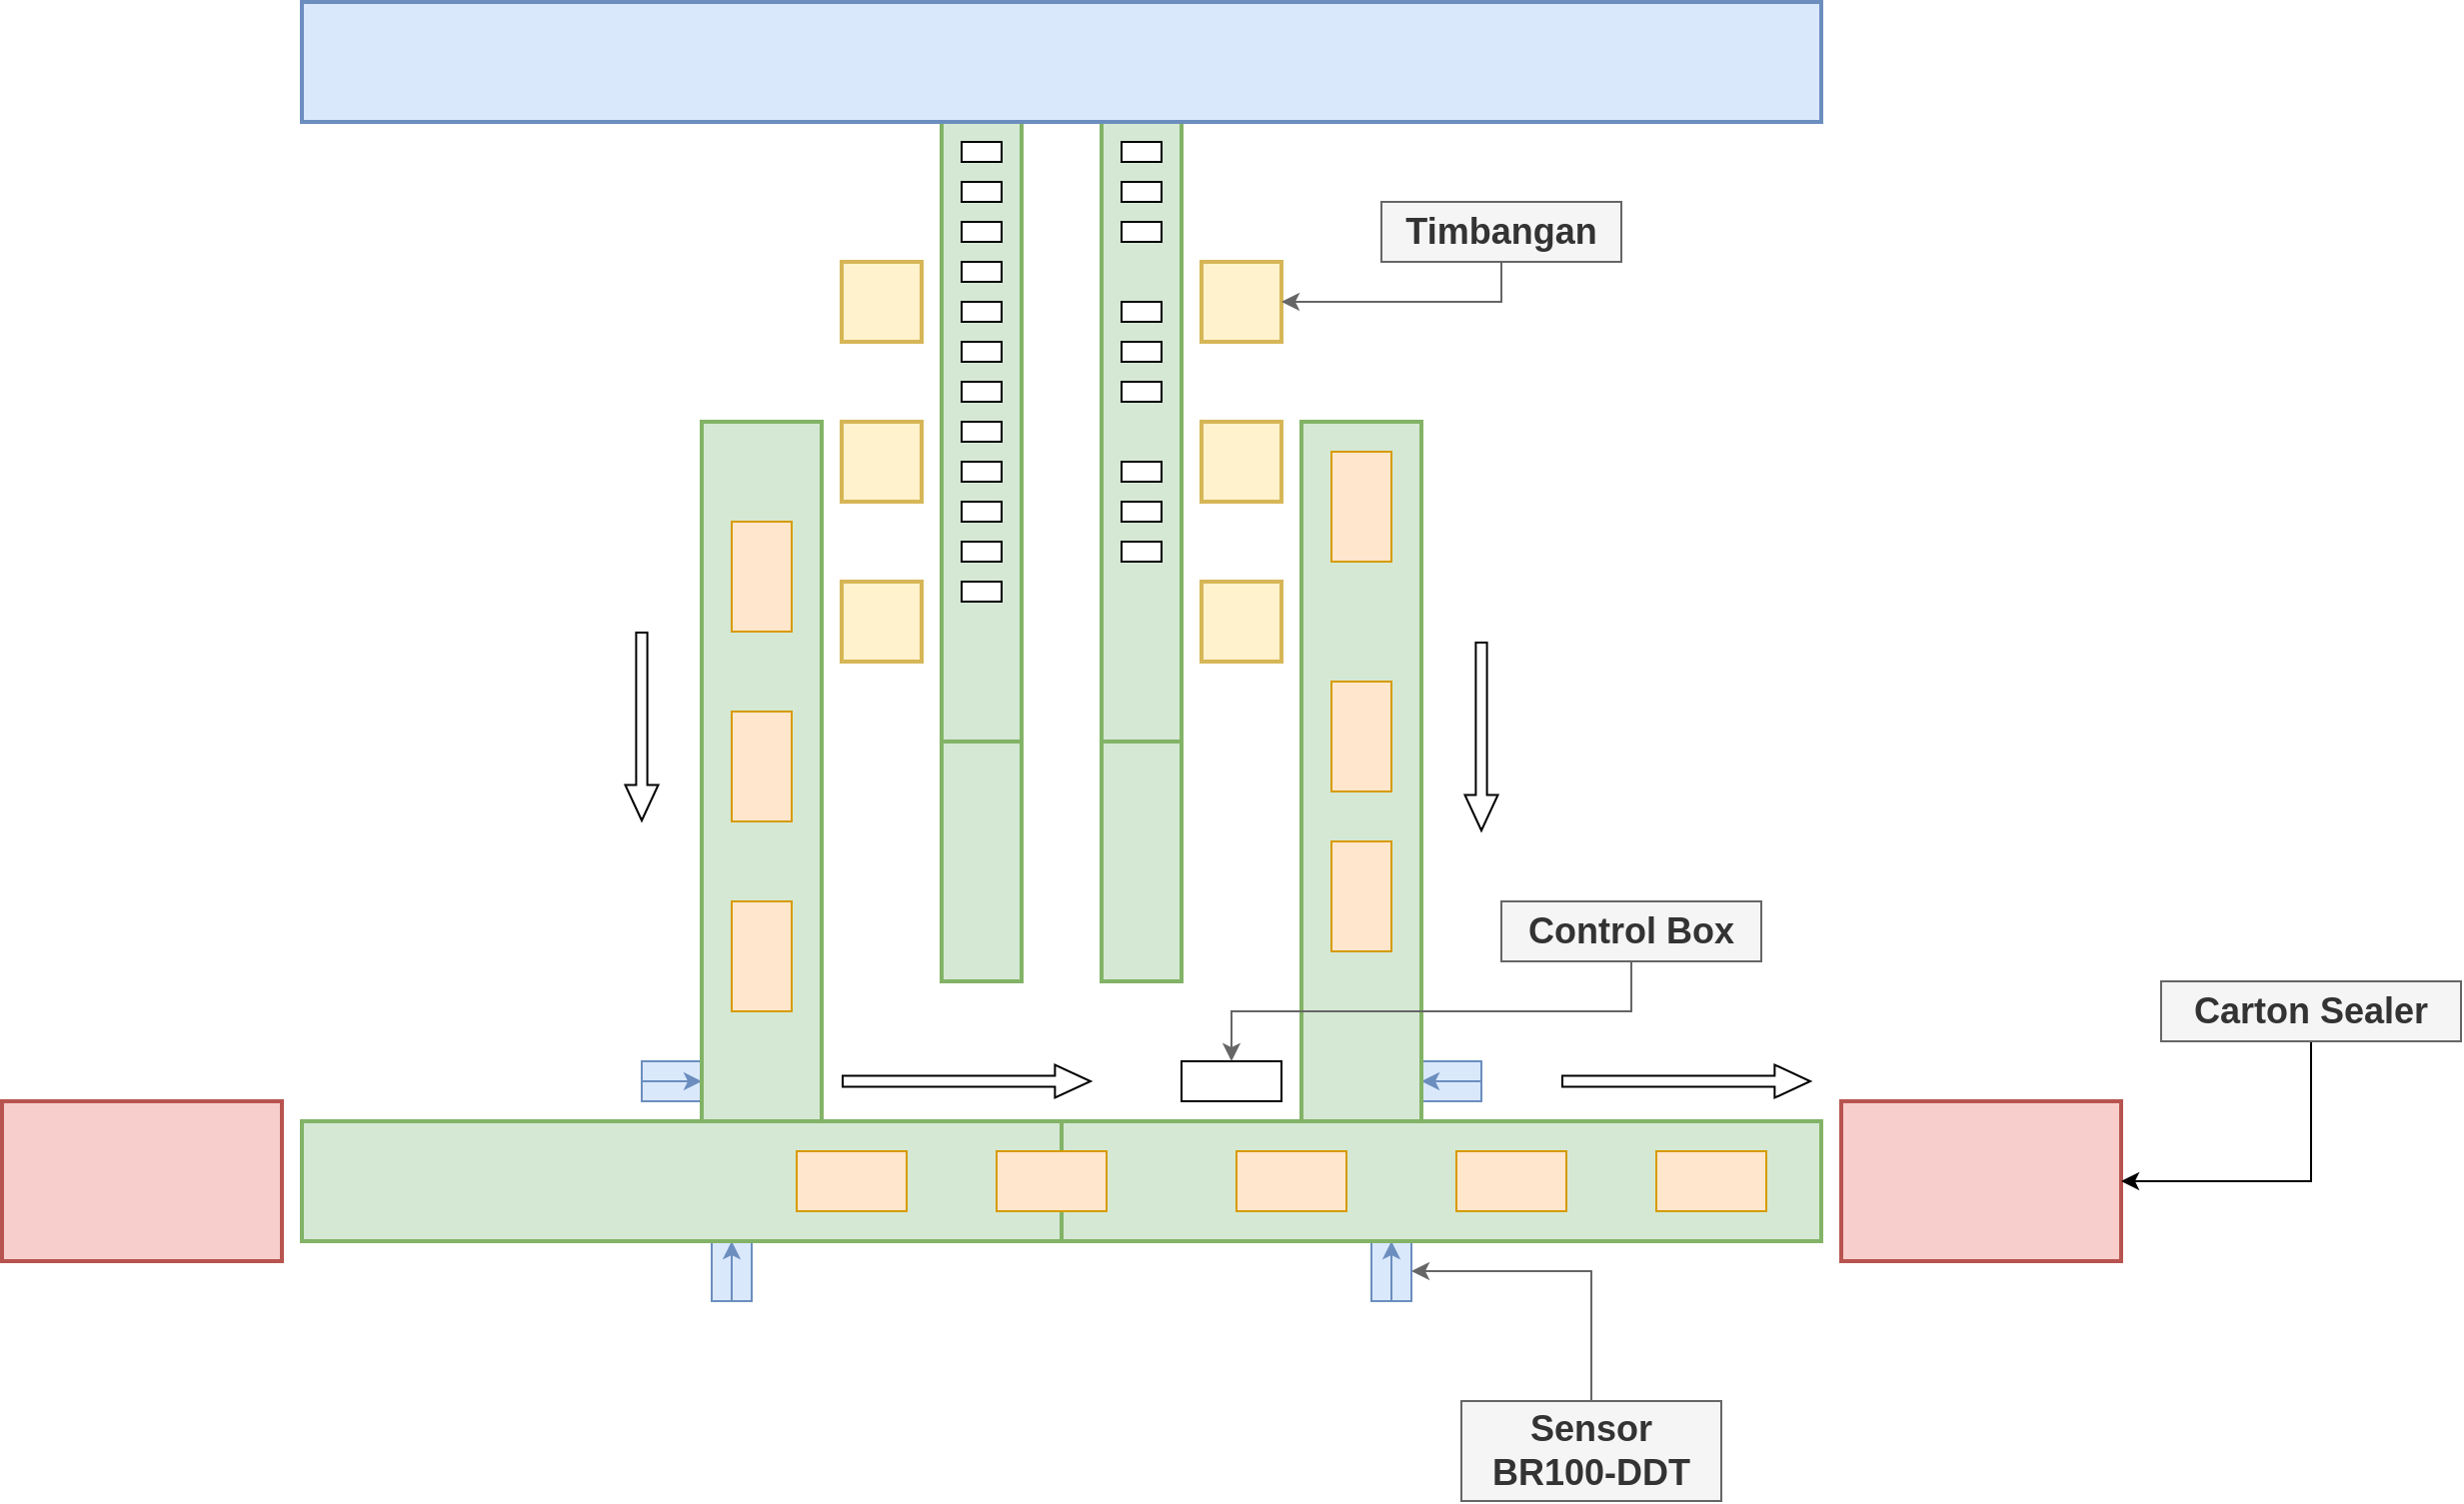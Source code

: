 <mxfile version="20.7.4" type="device" pages="3"><diagram id="ElkF2NTc4AfLz6o5JmgO" name="Schema"><mxGraphModel dx="1107" dy="776" grid="1" gridSize="10" guides="1" tooltips="1" connect="1" arrows="1" fold="1" page="1" pageScale="1" pageWidth="3300" pageHeight="4681" math="0" shadow="0"><root><mxCell id="0"/><mxCell id="1" parent="0"/><mxCell id="61OgecdsJxK8jL1qYdre-93" value="" style="rounded=0;whiteSpace=wrap;html=1;strokeWidth=1;fontFamily=Helvetica;fontSize=18;fillColor=#dae8fc;strokeColor=#6c8ebf;" vertex="1" parent="1"><mxGeometry x="550" y="750" width="30" height="20" as="geometry"/></mxCell><mxCell id="61OgecdsJxK8jL1qYdre-98" value="" style="endArrow=classic;html=1;rounded=0;fontFamily=Helvetica;fontSize=18;entryX=1;entryY=0.5;entryDx=0;entryDy=0;exitX=0;exitY=0.5;exitDx=0;exitDy=0;fillColor=#dae8fc;strokeColor=#6c8ebf;" edge="1" parent="1" source="61OgecdsJxK8jL1qYdre-93" target="61OgecdsJxK8jL1qYdre-93"><mxGeometry width="50" height="50" relative="1" as="geometry"><mxPoint x="550" y="800" as="sourcePoint"/><mxPoint x="600" y="750" as="targetPoint"/></mxGeometry></mxCell><mxCell id="61OgecdsJxK8jL1qYdre-99" value="" style="rounded=0;whiteSpace=wrap;html=1;strokeWidth=1;fontFamily=Helvetica;fontSize=18;movable=1;resizable=1;rotatable=1;deletable=1;editable=1;connectable=1;rotation=-90;container=0;fillColor=#dae8fc;strokeColor=#6c8ebf;" vertex="1" parent="1"><mxGeometry x="580" y="845" width="30" height="20" as="geometry"/></mxCell><mxCell id="61OgecdsJxK8jL1qYdre-100" value="" style="endArrow=classic;html=1;rounded=0;fontFamily=Helvetica;fontSize=18;entryX=1;entryY=0.5;entryDx=0;entryDy=0;exitX=0;exitY=0.5;exitDx=0;exitDy=0;movable=1;resizable=1;rotatable=1;deletable=1;editable=1;connectable=1;fillColor=#dae8fc;strokeColor=#6c8ebf;" edge="1" parent="1" source="61OgecdsJxK8jL1qYdre-99" target="61OgecdsJxK8jL1qYdre-99"><mxGeometry width="50" height="50" relative="1" as="geometry"><mxPoint x="580" y="895" as="sourcePoint"/><mxPoint x="630" y="845" as="targetPoint"/></mxGeometry></mxCell><mxCell id="61OgecdsJxK8jL1qYdre-109" value="" style="rounded=0;whiteSpace=wrap;html=1;strokeWidth=1;fontFamily=Helvetica;fontSize=18;movable=1;resizable=1;rotatable=1;deletable=1;editable=1;connectable=1;rotation=-90;container=0;fillColor=#dae8fc;strokeColor=#6c8ebf;" vertex="1" parent="1"><mxGeometry x="910" y="845" width="30" height="20" as="geometry"/></mxCell><mxCell id="61OgecdsJxK8jL1qYdre-110" value="" style="endArrow=classic;html=1;rounded=0;fontFamily=Helvetica;fontSize=18;entryX=1;entryY=0.5;entryDx=0;entryDy=0;exitX=0;exitY=0.5;exitDx=0;exitDy=0;movable=1;resizable=1;rotatable=1;deletable=1;editable=1;connectable=1;fillColor=#dae8fc;strokeColor=#6c8ebf;" edge="1" parent="1" source="61OgecdsJxK8jL1qYdre-109" target="61OgecdsJxK8jL1qYdre-109"><mxGeometry width="50" height="50" relative="1" as="geometry"><mxPoint x="910" y="895" as="sourcePoint"/><mxPoint x="960" y="845" as="targetPoint"/></mxGeometry></mxCell><mxCell id="61OgecdsJxK8jL1qYdre-112" value="" style="rounded=0;whiteSpace=wrap;html=1;strokeWidth=1;fontFamily=Helvetica;fontSize=18;movable=1;resizable=1;rotatable=1;deletable=1;editable=1;connectable=1;rotation=-180;container=0;fillColor=#dae8fc;strokeColor=#6c8ebf;" vertex="1" parent="1"><mxGeometry x="940" y="750" width="30" height="20" as="geometry"/></mxCell><mxCell id="61OgecdsJxK8jL1qYdre-113" value="" style="endArrow=classic;html=1;rounded=0;fontFamily=Helvetica;fontSize=18;entryX=1;entryY=0.5;entryDx=0;entryDy=0;exitX=0;exitY=0.5;exitDx=0;exitDy=0;movable=1;resizable=1;rotatable=1;deletable=1;editable=1;connectable=1;fillColor=#dae8fc;strokeColor=#6c8ebf;" edge="1" parent="1" source="61OgecdsJxK8jL1qYdre-112" target="61OgecdsJxK8jL1qYdre-112"><mxGeometry width="50" height="50" relative="1" as="geometry"><mxPoint x="995" y="775" as="sourcePoint"/><mxPoint x="945" y="725" as="targetPoint"/></mxGeometry></mxCell><mxCell id="61OgecdsJxK8jL1qYdre-116" value="" style="rounded=0;whiteSpace=wrap;html=1;strokeWidth=1;fontFamily=Helvetica;fontSize=18;" vertex="1" parent="1"><mxGeometry x="820" y="750" width="50" height="20" as="geometry"/></mxCell><mxCell id="61OgecdsJxK8jL1qYdre-2" value="" style="rounded=0;whiteSpace=wrap;html=1;fillColor=#d5e8d4;strokeColor=#82b366;strokeWidth=2;fontFamily=Helvetica;" vertex="1" parent="1"><mxGeometry x="780" y="280" width="40" height="350" as="geometry"/></mxCell><mxCell id="61OgecdsJxK8jL1qYdre-3" value="" style="rounded=0;whiteSpace=wrap;html=1;fillColor=#d5e8d4;strokeColor=#82b366;strokeWidth=2;fontFamily=Helvetica;" vertex="1" parent="1"><mxGeometry x="700" y="280" width="40" height="350" as="geometry"/></mxCell><mxCell id="61OgecdsJxK8jL1qYdre-6" value="" style="rounded=0;whiteSpace=wrap;html=1;fillColor=#d5e8d4;strokeColor=#82b366;strokeWidth=2;fontFamily=Helvetica;" vertex="1" parent="1"><mxGeometry x="780" y="590" width="40" height="120" as="geometry"/></mxCell><mxCell id="61OgecdsJxK8jL1qYdre-7" value="" style="rounded=0;whiteSpace=wrap;html=1;fillColor=#d5e8d4;strokeColor=#82b366;strokeWidth=2;fontFamily=Helvetica;" vertex="1" parent="1"><mxGeometry x="700" y="590" width="40" height="120" as="geometry"/></mxCell><mxCell id="61OgecdsJxK8jL1qYdre-8" value="" style="rounded=0;whiteSpace=wrap;html=1;fillColor=#fff2cc;strokeColor=#d6b656;strokeWidth=2;fontFamily=Helvetica;" vertex="1" parent="1"><mxGeometry x="830" y="350" width="40" height="40" as="geometry"/></mxCell><mxCell id="61OgecdsJxK8jL1qYdre-10" value="" style="rounded=0;whiteSpace=wrap;html=1;fillColor=#fff2cc;strokeColor=#d6b656;strokeWidth=2;fontFamily=Helvetica;" vertex="1" parent="1"><mxGeometry x="830" y="430" width="40" height="40" as="geometry"/></mxCell><mxCell id="61OgecdsJxK8jL1qYdre-12" value="" style="rounded=0;whiteSpace=wrap;html=1;fillColor=#fff2cc;strokeColor=#d6b656;strokeWidth=2;fontFamily=Helvetica;" vertex="1" parent="1"><mxGeometry x="830" y="510" width="40" height="40" as="geometry"/></mxCell><mxCell id="61OgecdsJxK8jL1qYdre-13" value="" style="rounded=0;whiteSpace=wrap;html=1;fillColor=#fff2cc;strokeColor=#d6b656;strokeWidth=2;fontFamily=Helvetica;" vertex="1" parent="1"><mxGeometry x="650" y="350" width="40" height="40" as="geometry"/></mxCell><mxCell id="61OgecdsJxK8jL1qYdre-15" value="" style="rounded=0;whiteSpace=wrap;html=1;fillColor=#fff2cc;strokeColor=#d6b656;strokeWidth=2;fontFamily=Helvetica;" vertex="1" parent="1"><mxGeometry x="650" y="430" width="40" height="40" as="geometry"/></mxCell><mxCell id="61OgecdsJxK8jL1qYdre-17" value="" style="rounded=0;whiteSpace=wrap;html=1;fillColor=#fff2cc;strokeColor=#d6b656;strokeWidth=2;fontFamily=Helvetica;" vertex="1" parent="1"><mxGeometry x="650" y="510" width="40" height="40" as="geometry"/></mxCell><mxCell id="61OgecdsJxK8jL1qYdre-18" value="" style="rounded=0;whiteSpace=wrap;html=1;fillColor=#d5e8d4;strokeColor=#82b366;strokeWidth=2;fontFamily=Helvetica;" vertex="1" parent="1"><mxGeometry x="580" y="430" width="60" height="350" as="geometry"/></mxCell><mxCell id="61OgecdsJxK8jL1qYdre-19" value="" style="rounded=0;whiteSpace=wrap;html=1;fillColor=#d5e8d4;strokeColor=#82b366;strokeWidth=2;fontFamily=Helvetica;" vertex="1" parent="1"><mxGeometry x="880" y="430" width="60" height="350" as="geometry"/></mxCell><mxCell id="61OgecdsJxK8jL1qYdre-22" value="" style="rounded=0;whiteSpace=wrap;html=1;fillColor=#d5e8d4;strokeColor=#82b366;strokeWidth=2;fontFamily=Helvetica;" vertex="1" parent="1"><mxGeometry x="380" y="780" width="380" height="60" as="geometry"/></mxCell><mxCell id="61OgecdsJxK8jL1qYdre-23" value="" style="rounded=0;whiteSpace=wrap;html=1;fillColor=#d5e8d4;strokeColor=#82b366;strokeWidth=2;fontFamily=Helvetica;" vertex="1" parent="1"><mxGeometry x="760" y="780" width="380" height="60" as="geometry"/></mxCell><mxCell id="61OgecdsJxK8jL1qYdre-29" value="" style="rounded=0;whiteSpace=wrap;html=1;fillColor=#f8cecc;strokeColor=#b85450;strokeWidth=2;fontFamily=Helvetica;" vertex="1" parent="1"><mxGeometry x="230" y="770" width="140" height="80" as="geometry"/></mxCell><mxCell id="61OgecdsJxK8jL1qYdre-30" value="" style="rounded=0;whiteSpace=wrap;html=1;fillColor=#f8cecc;strokeColor=#b85450;strokeWidth=2;fontFamily=Helvetica;" vertex="1" parent="1"><mxGeometry x="1150" y="770" width="140" height="80" as="geometry"/></mxCell><mxCell id="61OgecdsJxK8jL1qYdre-36" value="" style="rounded=0;whiteSpace=wrap;html=1;strokeWidth=1;fontFamily=Helvetica;" vertex="1" parent="1"><mxGeometry x="790" y="290" width="20" height="10" as="geometry"/></mxCell><mxCell id="61OgecdsJxK8jL1qYdre-37" value="" style="rounded=0;whiteSpace=wrap;html=1;strokeWidth=1;fontFamily=Helvetica;" vertex="1" parent="1"><mxGeometry x="790" y="310" width="20" height="10" as="geometry"/></mxCell><mxCell id="61OgecdsJxK8jL1qYdre-38" value="" style="rounded=0;whiteSpace=wrap;html=1;strokeWidth=1;fontFamily=Helvetica;" vertex="1" parent="1"><mxGeometry x="710" y="290" width="20" height="10" as="geometry"/></mxCell><mxCell id="61OgecdsJxK8jL1qYdre-39" value="" style="rounded=0;whiteSpace=wrap;html=1;strokeWidth=1;fontFamily=Helvetica;" vertex="1" parent="1"><mxGeometry x="710" y="310" width="20" height="10" as="geometry"/></mxCell><mxCell id="61OgecdsJxK8jL1qYdre-40" value="" style="rounded=0;whiteSpace=wrap;html=1;strokeWidth=1;fontFamily=Helvetica;" vertex="1" parent="1"><mxGeometry x="790" y="330" width="20" height="10" as="geometry"/></mxCell><mxCell id="61OgecdsJxK8jL1qYdre-42" value="" style="rounded=0;whiteSpace=wrap;html=1;strokeWidth=1;fontFamily=Helvetica;" vertex="1" parent="1"><mxGeometry x="710" y="330" width="20" height="10" as="geometry"/></mxCell><mxCell id="61OgecdsJxK8jL1qYdre-43" value="" style="rounded=0;whiteSpace=wrap;html=1;strokeWidth=1;fontFamily=Helvetica;" vertex="1" parent="1"><mxGeometry x="710" y="350" width="20" height="10" as="geometry"/></mxCell><mxCell id="61OgecdsJxK8jL1qYdre-45" value="" style="rounded=0;whiteSpace=wrap;html=1;strokeWidth=1;fontFamily=Helvetica;" vertex="1" parent="1"><mxGeometry x="790" y="370" width="20" height="10" as="geometry"/></mxCell><mxCell id="61OgecdsJxK8jL1qYdre-46" value="" style="rounded=0;whiteSpace=wrap;html=1;strokeWidth=1;fontFamily=Helvetica;" vertex="1" parent="1"><mxGeometry x="790" y="390" width="20" height="10" as="geometry"/></mxCell><mxCell id="61OgecdsJxK8jL1qYdre-47" value="" style="rounded=0;whiteSpace=wrap;html=1;strokeWidth=1;fontFamily=Helvetica;" vertex="1" parent="1"><mxGeometry x="790" y="410" width="20" height="10" as="geometry"/></mxCell><mxCell id="61OgecdsJxK8jL1qYdre-53" value="" style="rounded=0;whiteSpace=wrap;html=1;strokeWidth=1;fontFamily=Helvetica;" vertex="1" parent="1"><mxGeometry x="790" y="450" width="20" height="10" as="geometry"/></mxCell><mxCell id="61OgecdsJxK8jL1qYdre-54" value="" style="rounded=0;whiteSpace=wrap;html=1;strokeWidth=1;fontFamily=Helvetica;" vertex="1" parent="1"><mxGeometry x="790" y="470" width="20" height="10" as="geometry"/></mxCell><mxCell id="61OgecdsJxK8jL1qYdre-55" value="" style="rounded=0;whiteSpace=wrap;html=1;strokeWidth=1;fontFamily=Helvetica;" vertex="1" parent="1"><mxGeometry x="790" y="490" width="20" height="10" as="geometry"/></mxCell><mxCell id="61OgecdsJxK8jL1qYdre-57" value="" style="rounded=0;whiteSpace=wrap;html=1;strokeWidth=1;fillColor=#ffe6cc;strokeColor=#d79b00;fontFamily=Helvetica;" vertex="1" parent="1"><mxGeometry x="895" y="445" width="30" height="55" as="geometry"/></mxCell><mxCell id="61OgecdsJxK8jL1qYdre-58" value="" style="rounded=0;whiteSpace=wrap;html=1;strokeWidth=1;fillColor=#ffe6cc;strokeColor=#d79b00;fontFamily=Helvetica;" vertex="1" parent="1"><mxGeometry x="895" y="560" width="30" height="55" as="geometry"/></mxCell><mxCell id="61OgecdsJxK8jL1qYdre-59" value="" style="rounded=0;whiteSpace=wrap;html=1;strokeWidth=1;fillColor=#ffe6cc;strokeColor=#d79b00;fontFamily=Helvetica;" vertex="1" parent="1"><mxGeometry x="895" y="640" width="30" height="55" as="geometry"/></mxCell><mxCell id="61OgecdsJxK8jL1qYdre-60" value="" style="rounded=0;whiteSpace=wrap;html=1;strokeWidth=1;fillColor=#ffe6cc;strokeColor=#d79b00;fontFamily=Helvetica;" vertex="1" parent="1"><mxGeometry x="595" y="480" width="30" height="55" as="geometry"/></mxCell><mxCell id="61OgecdsJxK8jL1qYdre-61" value="" style="rounded=0;whiteSpace=wrap;html=1;strokeWidth=1;fillColor=#ffe6cc;strokeColor=#d79b00;fontFamily=Helvetica;" vertex="1" parent="1"><mxGeometry x="595" y="575" width="30" height="55" as="geometry"/></mxCell><mxCell id="61OgecdsJxK8jL1qYdre-62" value="" style="rounded=0;whiteSpace=wrap;html=1;strokeWidth=1;fillColor=#ffe6cc;strokeColor=#d79b00;fontFamily=Helvetica;" vertex="1" parent="1"><mxGeometry x="595" y="670" width="30" height="55" as="geometry"/></mxCell><mxCell id="61OgecdsJxK8jL1qYdre-63" value="" style="rounded=0;whiteSpace=wrap;html=1;strokeWidth=1;rotation=90;fillColor=#ffe6cc;strokeColor=#d79b00;fontFamily=Helvetica;" vertex="1" parent="1"><mxGeometry x="640" y="782.5" width="30" height="55" as="geometry"/></mxCell><mxCell id="61OgecdsJxK8jL1qYdre-65" value="" style="rounded=0;whiteSpace=wrap;html=1;strokeWidth=1;rotation=90;fillColor=#ffe6cc;strokeColor=#d79b00;fontFamily=Helvetica;" vertex="1" parent="1"><mxGeometry x="740" y="782.5" width="30" height="55" as="geometry"/></mxCell><mxCell id="61OgecdsJxK8jL1qYdre-67" value="" style="rounded=0;whiteSpace=wrap;html=1;strokeWidth=1;rotation=90;fillColor=#ffe6cc;strokeColor=#d79b00;fontFamily=Helvetica;" vertex="1" parent="1"><mxGeometry x="860" y="782.5" width="30" height="55" as="geometry"/></mxCell><mxCell id="61OgecdsJxK8jL1qYdre-68" value="" style="rounded=0;whiteSpace=wrap;html=1;strokeWidth=1;rotation=90;fillColor=#ffe6cc;strokeColor=#d79b00;fontFamily=Helvetica;" vertex="1" parent="1"><mxGeometry x="970" y="782.5" width="30" height="55" as="geometry"/></mxCell><mxCell id="61OgecdsJxK8jL1qYdre-69" value="" style="rounded=0;whiteSpace=wrap;html=1;strokeWidth=1;rotation=90;fillColor=#ffe6cc;strokeColor=#d79b00;fontFamily=Helvetica;" vertex="1" parent="1"><mxGeometry x="1070" y="782.5" width="30" height="55" as="geometry"/></mxCell><mxCell id="61OgecdsJxK8jL1qYdre-70" value="" style="shape=flexArrow;endArrow=classic;html=1;rounded=0;width=5.586;endSize=5.604;endWidth=9.941;fontFamily=Helvetica;" edge="1" parent="1"><mxGeometry width="50" height="50" relative="1" as="geometry"><mxPoint x="1010" y="760" as="sourcePoint"/><mxPoint x="1135" y="760" as="targetPoint"/></mxGeometry></mxCell><mxCell id="61OgecdsJxK8jL1qYdre-71" value="" style="shape=flexArrow;endArrow=classic;html=1;rounded=0;width=5.586;endSize=5.604;endWidth=9.941;fontFamily=Helvetica;" edge="1" parent="1"><mxGeometry width="50" height="50" relative="1" as="geometry"><mxPoint x="650" y="760" as="sourcePoint"/><mxPoint x="775" y="760" as="targetPoint"/></mxGeometry></mxCell><mxCell id="61OgecdsJxK8jL1qYdre-72" value="" style="shape=flexArrow;endArrow=classic;html=1;rounded=0;width=5.586;endSize=5.604;endWidth=9.941;fontFamily=Helvetica;" edge="1" parent="1"><mxGeometry x="-0.053" y="-30" width="50" height="50" relative="1" as="geometry"><mxPoint x="970" y="540" as="sourcePoint"/><mxPoint x="970" y="635" as="targetPoint"/><mxPoint as="offset"/></mxGeometry></mxCell><mxCell id="61OgecdsJxK8jL1qYdre-77" value="" style="shape=flexArrow;endArrow=classic;html=1;rounded=0;width=5.586;endSize=5.604;endWidth=9.941;fontFamily=Helvetica;" edge="1" parent="1"><mxGeometry x="-0.053" y="-30" width="50" height="50" relative="1" as="geometry"><mxPoint x="550" y="535" as="sourcePoint"/><mxPoint x="550" y="630" as="targetPoint"/><mxPoint as="offset"/></mxGeometry></mxCell><mxCell id="61OgecdsJxK8jL1qYdre-84" style="edgeStyle=orthogonalEdgeStyle;rounded=0;orthogonalLoop=1;jettySize=auto;html=1;exitX=0.5;exitY=1;exitDx=0;exitDy=0;entryX=1;entryY=0.5;entryDx=0;entryDy=0;fillColor=#f5f5f5;strokeColor=#666666;fontFamily=Helvetica;" edge="1" parent="1" source="61OgecdsJxK8jL1qYdre-80" target="61OgecdsJxK8jL1qYdre-8"><mxGeometry relative="1" as="geometry"/></mxCell><mxCell id="61OgecdsJxK8jL1qYdre-80" value="&lt;font style=&quot;font-size: 18px;&quot;&gt;Timbangan&lt;/font&gt;" style="text;html=1;align=center;verticalAlign=middle;whiteSpace=wrap;rounded=0;strokeWidth=1;fontStyle=1;fontFamily=Helvetica;fillColor=#f5f5f5;strokeColor=#666666;fontColor=#333333;" vertex="1" parent="1"><mxGeometry x="920" y="320" width="120" height="30" as="geometry"/></mxCell><mxCell id="61OgecdsJxK8jL1qYdre-92" style="edgeStyle=orthogonalEdgeStyle;rounded=0;orthogonalLoop=1;jettySize=auto;html=1;exitX=0.5;exitY=1;exitDx=0;exitDy=0;entryX=1;entryY=0.5;entryDx=0;entryDy=0;fontFamily=Helvetica;fontSize=18;" edge="1" parent="1" source="61OgecdsJxK8jL1qYdre-89" target="61OgecdsJxK8jL1qYdre-30"><mxGeometry relative="1" as="geometry"/></mxCell><mxCell id="61OgecdsJxK8jL1qYdre-89" value="&lt;font style=&quot;font-size: 18px;&quot;&gt;Carton Sealer&lt;/font&gt;" style="text;html=1;align=center;verticalAlign=middle;whiteSpace=wrap;rounded=0;strokeWidth=1;fontStyle=1;fontFamily=Helvetica;strokeColor=#666666;fillColor=#f5f5f5;fontColor=#333333;" vertex="1" parent="1"><mxGeometry x="1310" y="710" width="150" height="30" as="geometry"/></mxCell><mxCell id="61OgecdsJxK8jL1qYdre-115" style="edgeStyle=orthogonalEdgeStyle;rounded=0;orthogonalLoop=1;jettySize=auto;html=1;exitX=0.5;exitY=0;exitDx=0;exitDy=0;entryX=0.5;entryY=1;entryDx=0;entryDy=0;fontFamily=Helvetica;fontSize=18;fillColor=#f5f5f5;strokeColor=#666666;" edge="1" parent="1" source="61OgecdsJxK8jL1qYdre-114" target="61OgecdsJxK8jL1qYdre-109"><mxGeometry relative="1" as="geometry"/></mxCell><mxCell id="61OgecdsJxK8jL1qYdre-114" value="&lt;span style=&quot;font-size: 18px;&quot;&gt;Sensor &lt;br&gt;BR100-DDT&lt;/span&gt;" style="text;html=1;align=center;verticalAlign=middle;whiteSpace=wrap;rounded=0;strokeWidth=1;fontStyle=1;fontFamily=Helvetica;strokeColor=#666666;fillColor=#f5f5f5;fontColor=#333333;" vertex="1" parent="1"><mxGeometry x="960" y="920" width="130" height="50" as="geometry"/></mxCell><mxCell id="61OgecdsJxK8jL1qYdre-1" value="" style="rounded=0;whiteSpace=wrap;html=1;strokeWidth=2;fillColor=#dae8fc;strokeColor=#6c8ebf;fontFamily=Helvetica;" vertex="1" parent="1"><mxGeometry x="380" y="220" width="760" height="60" as="geometry"/></mxCell><mxCell id="61OgecdsJxK8jL1qYdre-130" style="edgeStyle=orthogonalEdgeStyle;rounded=0;orthogonalLoop=1;jettySize=auto;html=1;exitX=0.5;exitY=1;exitDx=0;exitDy=0;fontFamily=Helvetica;fontSize=18;fillColor=#f5f5f5;strokeColor=#666666;" edge="1" parent="1" source="61OgecdsJxK8jL1qYdre-128" target="61OgecdsJxK8jL1qYdre-116"><mxGeometry relative="1" as="geometry"/></mxCell><mxCell id="61OgecdsJxK8jL1qYdre-128" value="&lt;span style=&quot;font-size: 18px;&quot;&gt;Control Box&lt;/span&gt;" style="text;html=1;align=center;verticalAlign=middle;whiteSpace=wrap;rounded=0;strokeWidth=1;fontStyle=1;fontFamily=Helvetica;strokeColor=#666666;fillColor=#f5f5f5;fontColor=#333333;" vertex="1" parent="1"><mxGeometry x="980" y="670" width="130" height="30" as="geometry"/></mxCell><mxCell id="61OgecdsJxK8jL1qYdre-131" value="" style="rounded=0;whiteSpace=wrap;html=1;strokeWidth=1;fontFamily=Helvetica;" vertex="1" parent="1"><mxGeometry x="710" y="370" width="20" height="10" as="geometry"/></mxCell><mxCell id="61OgecdsJxK8jL1qYdre-132" value="" style="rounded=0;whiteSpace=wrap;html=1;strokeWidth=1;fontFamily=Helvetica;" vertex="1" parent="1"><mxGeometry x="710" y="390" width="20" height="10" as="geometry"/></mxCell><mxCell id="61OgecdsJxK8jL1qYdre-133" value="" style="rounded=0;whiteSpace=wrap;html=1;strokeWidth=1;fontFamily=Helvetica;" vertex="1" parent="1"><mxGeometry x="710" y="410" width="20" height="10" as="geometry"/></mxCell><mxCell id="61OgecdsJxK8jL1qYdre-134" value="" style="rounded=0;whiteSpace=wrap;html=1;strokeWidth=1;fontFamily=Helvetica;" vertex="1" parent="1"><mxGeometry x="710" y="430" width="20" height="10" as="geometry"/></mxCell><mxCell id="61OgecdsJxK8jL1qYdre-139" value="" style="rounded=0;whiteSpace=wrap;html=1;strokeWidth=1;fontFamily=Helvetica;" vertex="1" parent="1"><mxGeometry x="710" y="450" width="20" height="10" as="geometry"/></mxCell><mxCell id="61OgecdsJxK8jL1qYdre-140" value="" style="rounded=0;whiteSpace=wrap;html=1;strokeWidth=1;fontFamily=Helvetica;" vertex="1" parent="1"><mxGeometry x="710" y="470" width="20" height="10" as="geometry"/></mxCell><mxCell id="61OgecdsJxK8jL1qYdre-141" value="" style="rounded=0;whiteSpace=wrap;html=1;strokeWidth=1;fontFamily=Helvetica;" vertex="1" parent="1"><mxGeometry x="710" y="490" width="20" height="10" as="geometry"/></mxCell><mxCell id="61OgecdsJxK8jL1qYdre-142" value="" style="rounded=0;whiteSpace=wrap;html=1;strokeWidth=1;fontFamily=Helvetica;" vertex="1" parent="1"><mxGeometry x="710" y="510" width="20" height="10" as="geometry"/></mxCell></root></mxGraphModel></diagram><diagram id="HFX3kRlXEP3d9I85afc7" name="Block Diagram"><mxGraphModel dx="646" dy="453" grid="1" gridSize="10" guides="1" tooltips="1" connect="1" arrows="1" fold="1" page="1" pageScale="1" pageWidth="3300" pageHeight="4681" math="0" shadow="0"><root><mxCell id="0"/><mxCell id="1" parent="0"/><mxCell id="c1hN4LqskEHFJh3WZhcg-2" value="" style="rounded=1;whiteSpace=wrap;html=1;fontSize=14;strokeColor=default;fillColor=none;dashed=1;opacity=60;fontFamily=Helvetica;" vertex="1" parent="1"><mxGeometry x="217.5" y="90" width="450" height="100" as="geometry"/></mxCell><mxCell id="c1hN4LqskEHFJh3WZhcg-3" value="" style="rounded=1;whiteSpace=wrap;html=1;fontSize=14;strokeColor=default;fillColor=none;dashed=1;opacity=60;fontFamily=Helvetica;" vertex="1" parent="1"><mxGeometry x="610" y="210" width="150" height="190" as="geometry"/></mxCell><mxCell id="c1hN4LqskEHFJh3WZhcg-5" value="" style="rounded=1;whiteSpace=wrap;html=1;fontSize=14;strokeColor=default;fillColor=none;dashed=1;opacity=60;fontFamily=Helvetica;" vertex="1" parent="1"><mxGeometry x="400" y="210" width="160" height="190" as="geometry"/></mxCell><mxCell id="c1hN4LqskEHFJh3WZhcg-6" value="" style="rounded=1;whiteSpace=wrap;html=1;fontSize=14;strokeColor=default;fillColor=none;dashed=1;opacity=60;fontFamily=Helvetica;" vertex="1" parent="1"><mxGeometry x="200" y="210" width="150" height="190" as="geometry"/></mxCell><mxCell id="c1hN4LqskEHFJh3WZhcg-45" style="edgeStyle=orthogonalEdgeStyle;rounded=0;orthogonalLoop=1;jettySize=auto;html=1;exitX=1;exitY=0.5;exitDx=0;exitDy=0;fontFamily=Helvetica;fontSize=18;" edge="1" parent="1" source="c1hN4LqskEHFJh3WZhcg-11" target="c1hN4LqskEHFJh3WZhcg-44"><mxGeometry relative="1" as="geometry"/></mxCell><mxCell id="c1hN4LqskEHFJh3WZhcg-11" value="Arduino Uno" style="rounded=0;whiteSpace=wrap;html=1;fontSize=14;fontFamily=Helvetica;" vertex="1" parent="1"><mxGeometry x="420" y="260" width="120" height="120" as="geometry"/></mxCell><mxCell id="c1hN4LqskEHFJh3WZhcg-12" style="edgeStyle=orthogonalEdgeStyle;rounded=0;orthogonalLoop=1;jettySize=auto;html=1;exitX=1;exitY=0.5;exitDx=0;exitDy=0;entryX=0;entryY=0.5;entryDx=0;entryDy=0;fontSize=14;fontFamily=Helvetica;" edge="1" parent="1" source="c1hN4LqskEHFJh3WZhcg-13" target="c1hN4LqskEHFJh3WZhcg-14"><mxGeometry relative="1" as="geometry"/></mxCell><mxCell id="c1hN4LqskEHFJh3WZhcg-13" value="Listrik PLN&lt;br&gt;220V" style="rounded=0;whiteSpace=wrap;html=1;fontSize=14;fontFamily=Helvetica;" vertex="1" parent="1"><mxGeometry x="227.5" y="120" width="110" height="50" as="geometry"/></mxCell><mxCell id="c1hN4LqskEHFJh3WZhcg-14" value="Adaptor &lt;br&gt;12V 3A" style="rounded=0;whiteSpace=wrap;html=1;fontSize=14;fontFamily=Helvetica;" vertex="1" parent="1"><mxGeometry x="387.5" y="120" width="110" height="50" as="geometry"/></mxCell><mxCell id="c1hN4LqskEHFJh3WZhcg-20" value="&lt;b&gt;POWER SYSTEMS&lt;/b&gt;" style="text;html=1;strokeColor=none;fillColor=none;align=center;verticalAlign=middle;whiteSpace=wrap;rounded=0;fontSize=14;opacity=50;fontFamily=Helvetica;" vertex="1" parent="1"><mxGeometry x="387.5" y="90" width="180" height="30" as="geometry"/></mxCell><mxCell id="c1hN4LqskEHFJh3WZhcg-22" value="&lt;b&gt;INPUT&lt;/b&gt;" style="text;html=1;strokeColor=none;fillColor=none;align=center;verticalAlign=middle;whiteSpace=wrap;rounded=0;fontSize=14;opacity=50;fontFamily=Helvetica;" vertex="1" parent="1"><mxGeometry x="232.5" y="220" width="85" height="30" as="geometry"/></mxCell><mxCell id="c1hN4LqskEHFJh3WZhcg-23" value="&lt;b&gt;PROSES&lt;/b&gt;" style="text;html=1;strokeColor=none;fillColor=none;align=center;verticalAlign=middle;whiteSpace=wrap;rounded=0;fontSize=14;opacity=50;fontFamily=Helvetica;" vertex="1" parent="1"><mxGeometry x="400" y="220" width="85" height="30" as="geometry"/></mxCell><mxCell id="c1hN4LqskEHFJh3WZhcg-24" value="&lt;b&gt;OUTPUT&lt;/b&gt;" style="text;html=1;strokeColor=none;fillColor=none;align=center;verticalAlign=middle;whiteSpace=wrap;rounded=0;fontSize=14;opacity=50;fontFamily=Helvetica;" vertex="1" parent="1"><mxGeometry x="642.5" y="220" width="85" height="30" as="geometry"/></mxCell><mxCell id="KWq5bZhn13-0EczPfdxC-8" style="edgeStyle=orthogonalEdgeStyle;rounded=0;orthogonalLoop=1;jettySize=auto;html=1;exitX=1;exitY=0.5;exitDx=0;exitDy=0;fontFamily=Helvetica;fontSize=18;" edge="1" parent="1" source="c1hN4LqskEHFJh3WZhcg-28" target="c1hN4LqskEHFJh3WZhcg-11"><mxGeometry relative="1" as="geometry"/></mxCell><mxCell id="c1hN4LqskEHFJh3WZhcg-28" value="Sensor &lt;span&gt;BR100-DDT&lt;/span&gt;" style="rounded=0;whiteSpace=wrap;html=1;fontSize=12;fontFamily=Helvetica;fontStyle=0" vertex="1" parent="1"><mxGeometry x="215" y="262.5" width="120" height="25" as="geometry"/></mxCell><mxCell id="c1hN4LqskEHFJh3WZhcg-41" style="edgeStyle=orthogonalEdgeStyle;rounded=0;orthogonalLoop=1;jettySize=auto;html=1;exitX=1;exitY=0.5;exitDx=0;exitDy=0;entryX=0;entryY=0.5;entryDx=0;entryDy=0;fontSize=14;fontFamily=Helvetica;" edge="1" parent="1"><mxGeometry relative="1" as="geometry"><mxPoint x="497.5" y="144.63" as="sourcePoint"/><mxPoint x="547.5" y="144.63" as="targetPoint"/></mxGeometry></mxCell><mxCell id="c1hN4LqskEHFJh3WZhcg-42" style="edgeStyle=orthogonalEdgeStyle;rounded=0;orthogonalLoop=1;jettySize=auto;html=1;exitX=0.5;exitY=1;exitDx=0;exitDy=0;fontSize=11;fontFamily=Helvetica;" edge="1" parent="1" source="c1hN4LqskEHFJh3WZhcg-43" target="c1hN4LqskEHFJh3WZhcg-11"><mxGeometry relative="1" as="geometry"><Array as="points"><mxPoint x="605" y="170"/><mxPoint x="605" y="200"/><mxPoint x="480" y="200"/></Array></mxGeometry></mxCell><mxCell id="c1hN4LqskEHFJh3WZhcg-43" value="LM2596&lt;br&gt;Stepdown" style="rounded=0;whiteSpace=wrap;html=1;fontSize=14;fontFamily=Helvetica;" vertex="1" parent="1"><mxGeometry x="547.5" y="120" width="110" height="50" as="geometry"/></mxCell><mxCell id="c1hN4LqskEHFJh3WZhcg-44" value="Relay 4 Channel" style="rounded=0;whiteSpace=wrap;html=1;fontSize=12;fontFamily=Helvetica;" vertex="1" parent="1"><mxGeometry x="625" y="295" width="120" height="50" as="geometry"/></mxCell><mxCell id="KWq5bZhn13-0EczPfdxC-7" style="edgeStyle=orthogonalEdgeStyle;rounded=0;orthogonalLoop=1;jettySize=auto;html=1;exitX=1;exitY=0.5;exitDx=0;exitDy=0;fontFamily=Helvetica;fontSize=18;" edge="1" parent="1" source="KWq5bZhn13-0EczPfdxC-1" target="c1hN4LqskEHFJh3WZhcg-11"><mxGeometry relative="1" as="geometry"/></mxCell><mxCell id="KWq5bZhn13-0EczPfdxC-1" value="Sensor &lt;span&gt;BR100-DDT&lt;/span&gt;" style="rounded=0;whiteSpace=wrap;html=1;fontSize=12;fontFamily=Helvetica;fontStyle=0" vertex="1" parent="1"><mxGeometry x="215" y="292.5" width="120" height="25" as="geometry"/></mxCell><mxCell id="KWq5bZhn13-0EczPfdxC-6" style="edgeStyle=orthogonalEdgeStyle;rounded=0;orthogonalLoop=1;jettySize=auto;html=1;exitX=1;exitY=0.5;exitDx=0;exitDy=0;fontFamily=Helvetica;fontSize=18;" edge="1" parent="1" source="KWq5bZhn13-0EczPfdxC-2" target="c1hN4LqskEHFJh3WZhcg-11"><mxGeometry relative="1" as="geometry"/></mxCell><mxCell id="KWq5bZhn13-0EczPfdxC-2" value="Sensor &lt;span&gt;BR100-DDT&lt;/span&gt;" style="rounded=0;whiteSpace=wrap;html=1;fontSize=12;fontFamily=Helvetica;fontStyle=0" vertex="1" parent="1"><mxGeometry x="215" y="322.5" width="120" height="25" as="geometry"/></mxCell><mxCell id="KWq5bZhn13-0EczPfdxC-9" style="edgeStyle=orthogonalEdgeStyle;rounded=0;orthogonalLoop=1;jettySize=auto;html=1;exitX=1;exitY=0.5;exitDx=0;exitDy=0;fontFamily=Helvetica;fontSize=18;" edge="1" parent="1" source="KWq5bZhn13-0EczPfdxC-3" target="c1hN4LqskEHFJh3WZhcg-11"><mxGeometry relative="1" as="geometry"/></mxCell><mxCell id="KWq5bZhn13-0EczPfdxC-3" value="Sensor BR100-DDT" style="rounded=0;whiteSpace=wrap;html=1;fontSize=12;fontFamily=Helvetica;" vertex="1" parent="1"><mxGeometry x="215" y="352.5" width="120" height="25" as="geometry"/></mxCell></root></mxGraphModel></diagram><diagram id="imXH_It8ngq3K577waAa" name="Schematics"><mxGraphModel dx="1192" dy="835" grid="1" gridSize="10" guides="1" tooltips="1" connect="1" arrows="1" fold="1" page="1" pageScale="1" pageWidth="3300" pageHeight="4681" math="0" shadow="0"><root><mxCell id="0"/><mxCell id="1" parent="0"/><mxCell id="PuHMj3QUENlSAuM2AhLd-1" value="" style="rounded=0;whiteSpace=wrap;html=1;fontSize=13;fillColor=#d5e8d4;strokeColor=#82b366;fontFamily=Helvetica;" vertex="1" parent="1"><mxGeometry x="1770" y="990" width="300" height="570" as="geometry"/></mxCell><mxCell id="PuHMj3QUENlSAuM2AhLd-2" value="D12" style="rounded=0;whiteSpace=wrap;html=1;fontSize=13;fontFamily=Helvetica;" vertex="1" parent="1"><mxGeometry x="2070" y="1140" width="45" height="30" as="geometry"/></mxCell><mxCell id="PuHMj3QUENlSAuM2AhLd-3" value="~ D11" style="rounded=0;whiteSpace=wrap;html=1;fontSize=13;fontFamily=Helvetica;" vertex="1" parent="1"><mxGeometry x="2070" y="1170" width="45" height="30" as="geometry"/></mxCell><mxCell id="PuHMj3QUENlSAuM2AhLd-4" value="~ D10" style="rounded=0;whiteSpace=wrap;html=1;fontSize=13;fontFamily=Helvetica;" vertex="1" parent="1"><mxGeometry x="2070" y="1200" width="45" height="30" as="geometry"/></mxCell><mxCell id="PuHMj3QUENlSAuM2AhLd-5" value="~ D9" style="rounded=0;whiteSpace=wrap;html=1;fontSize=13;fontFamily=Helvetica;" vertex="1" parent="1"><mxGeometry x="2070" y="1230" width="45" height="30" as="geometry"/></mxCell><mxCell id="PuHMj3QUENlSAuM2AhLd-6" value="D8" style="rounded=0;whiteSpace=wrap;html=1;fontSize=13;fontFamily=Helvetica;" vertex="1" parent="1"><mxGeometry x="2070" y="1260" width="45" height="30" as="geometry"/></mxCell><mxCell id="PuHMj3QUENlSAuM2AhLd-7" value="D7" style="rounded=0;whiteSpace=wrap;html=1;fontSize=13;fontFamily=Helvetica;" vertex="1" parent="1"><mxGeometry x="2070" y="1320" width="45" height="30" as="geometry"/></mxCell><mxCell id="PuHMj3QUENlSAuM2AhLd-8" value="~ D6" style="rounded=0;whiteSpace=wrap;html=1;fontSize=13;fontFamily=Helvetica;" vertex="1" parent="1"><mxGeometry x="2070" y="1350" width="45" height="30" as="geometry"/></mxCell><mxCell id="PuHMj3QUENlSAuM2AhLd-9" value="~ D5" style="rounded=0;whiteSpace=wrap;html=1;fontSize=13;fontFamily=Helvetica;" vertex="1" parent="1"><mxGeometry x="2070" y="1380" width="45" height="30" as="geometry"/></mxCell><mxCell id="PuHMj3QUENlSAuM2AhLd-10" value="D4" style="rounded=0;whiteSpace=wrap;html=1;fontSize=13;fontFamily=Helvetica;" vertex="1" parent="1"><mxGeometry x="2070" y="1410" width="45" height="30" as="geometry"/></mxCell><mxCell id="PuHMj3QUENlSAuM2AhLd-11" value="~ D3" style="rounded=0;whiteSpace=wrap;html=1;fontSize=13;fontFamily=Helvetica;" vertex="1" parent="1"><mxGeometry x="2070" y="1440" width="45" height="30" as="geometry"/></mxCell><mxCell id="PuHMj3QUENlSAuM2AhLd-12" value="D2" style="rounded=0;whiteSpace=wrap;html=1;fontSize=13;fontFamily=Helvetica;" vertex="1" parent="1"><mxGeometry x="2070" y="1470" width="45" height="30" as="geometry"/></mxCell><mxCell id="PuHMj3QUENlSAuM2AhLd-13" value="D1" style="rounded=0;whiteSpace=wrap;html=1;fontSize=13;fontFamily=Helvetica;" vertex="1" parent="1"><mxGeometry x="2070" y="1500" width="45" height="30" as="geometry"/></mxCell><mxCell id="PuHMj3QUENlSAuM2AhLd-14" value="D0" style="rounded=0;whiteSpace=wrap;html=1;fontSize=13;fontFamily=Helvetica;" vertex="1" parent="1"><mxGeometry x="2070" y="1530" width="45" height="30" as="geometry"/></mxCell><mxCell id="PuHMj3QUENlSAuM2AhLd-15" value="NC" style="rounded=0;whiteSpace=wrap;html=1;fontSize=13;fontFamily=Helvetica;" vertex="1" parent="1"><mxGeometry x="1725" y="1110" width="45" height="30" as="geometry"/></mxCell><mxCell id="PuHMj3QUENlSAuM2AhLd-16" value="IOREF" style="rounded=0;whiteSpace=wrap;html=1;fontSize=13;fontFamily=Helvetica;" vertex="1" parent="1"><mxGeometry x="1725" y="1140" width="45" height="30" as="geometry"/></mxCell><mxCell id="PuHMj3QUENlSAuM2AhLd-17" value="RST" style="rounded=0;whiteSpace=wrap;html=1;fontSize=13;fontFamily=Helvetica;" vertex="1" parent="1"><mxGeometry x="1725" y="1170" width="45" height="30" as="geometry"/></mxCell><mxCell id="PuHMj3QUENlSAuM2AhLd-18" value="3.3V" style="rounded=0;whiteSpace=wrap;html=1;fontSize=13;fillColor=#ffe6cc;strokeColor=#d79b00;fontFamily=Helvetica;" vertex="1" parent="1"><mxGeometry x="1725" y="1200" width="45" height="30" as="geometry"/></mxCell><mxCell id="PuHMj3QUENlSAuM2AhLd-19" value="5V" style="rounded=0;whiteSpace=wrap;html=1;fontSize=13;fillColor=#f8cecc;strokeColor=#b85450;fontFamily=Helvetica;" vertex="1" parent="1"><mxGeometry x="1725" y="1230" width="45" height="30" as="geometry"/></mxCell><mxCell id="PuHMj3QUENlSAuM2AhLd-20" value="GND" style="rounded=0;whiteSpace=wrap;html=1;fontSize=13;fillColor=#f5f5f5;fontColor=#333333;strokeColor=#666666;fontFamily=Helvetica;" vertex="1" parent="1"><mxGeometry x="1725" y="1260" width="45" height="30" as="geometry"/></mxCell><mxCell id="PuHMj3QUENlSAuM2AhLd-21" value="GND" style="rounded=0;whiteSpace=wrap;html=1;fontSize=13;fillColor=#f5f5f5;fontColor=#333333;strokeColor=#666666;fontFamily=Helvetica;" vertex="1" parent="1"><mxGeometry x="1725" y="1290" width="45" height="30" as="geometry"/></mxCell><mxCell id="PuHMj3QUENlSAuM2AhLd-22" value="VIN" style="rounded=0;whiteSpace=wrap;html=1;fontSize=13;fillColor=#f8cecc;strokeColor=#b85450;fontFamily=Helvetica;" vertex="1" parent="1"><mxGeometry x="1725" y="1320" width="45" height="30" as="geometry"/></mxCell><mxCell id="PuHMj3QUENlSAuM2AhLd-23" value="A0" style="rounded=0;whiteSpace=wrap;html=1;fontSize=13;fontFamily=Helvetica;" vertex="1" parent="1"><mxGeometry x="1725" y="1380" width="45" height="30" as="geometry"/></mxCell><mxCell id="PuHMj3QUENlSAuM2AhLd-24" value="A1" style="rounded=0;whiteSpace=wrap;html=1;fontSize=13;fontFamily=Helvetica;" vertex="1" parent="1"><mxGeometry x="1725" y="1410" width="45" height="30" as="geometry"/></mxCell><mxCell id="PuHMj3QUENlSAuM2AhLd-25" value="A2" style="rounded=0;whiteSpace=wrap;html=1;fontSize=13;fontFamily=Helvetica;" vertex="1" parent="1"><mxGeometry x="1725" y="1440" width="45" height="30" as="geometry"/></mxCell><mxCell id="PuHMj3QUENlSAuM2AhLd-26" value="A3" style="rounded=0;whiteSpace=wrap;html=1;fontSize=13;fontFamily=Helvetica;" vertex="1" parent="1"><mxGeometry x="1725" y="1470" width="45" height="30" as="geometry"/></mxCell><mxCell id="PuHMj3QUENlSAuM2AhLd-27" value="A4" style="rounded=0;whiteSpace=wrap;html=1;fontSize=13;fontFamily=Helvetica;" vertex="1" parent="1"><mxGeometry x="1725" y="1500" width="45" height="30" as="geometry"/></mxCell><mxCell id="PuHMj3QUENlSAuM2AhLd-28" value="A5" style="rounded=0;whiteSpace=wrap;html=1;fontSize=13;fontFamily=Helvetica;" vertex="1" parent="1"><mxGeometry x="1725" y="1530" width="45" height="30" as="geometry"/></mxCell><mxCell id="PuHMj3QUENlSAuM2AhLd-29" value="USB" style="rounded=0;whiteSpace=wrap;html=1;fontSize=13;fontFamily=Helvetica;" vertex="1" parent="1"><mxGeometry x="1950" y="990" width="90" height="60" as="geometry"/></mxCell><mxCell id="PuHMj3QUENlSAuM2AhLd-30" value="RST" style="rounded=0;whiteSpace=wrap;html=1;fontSize=13;fontFamily=Helvetica;" vertex="1" parent="1"><mxGeometry x="1875" y="1350" width="90" height="30" as="geometry"/></mxCell><mxCell id="PuHMj3QUENlSAuM2AhLd-31" value="Arduino Uno" style="rounded=1;whiteSpace=wrap;html=1;fontSize=13;glass=0;fontFamily=Helvetica;" vertex="1" parent="1"><mxGeometry x="1860" y="1230" width="120" height="60" as="geometry"/></mxCell><mxCell id="PuHMj3QUENlSAuM2AhLd-32" value="MISO" style="rounded=1;whiteSpace=wrap;html=1;fontSize=13;fillColor=#d5e8d4;strokeColor=#82b366;fontFamily=Helvetica;" vertex="1" parent="1"><mxGeometry x="2130" y="1140" width="45" height="30" as="geometry"/></mxCell><mxCell id="HxxG2OecYhdKrsKynHe8-5" style="edgeStyle=orthogonalEdgeStyle;rounded=0;orthogonalLoop=1;jettySize=auto;html=1;exitX=1;exitY=0.5;exitDx=0;exitDy=0;fontFamily=Helvetica;fontSize=18;" edge="1" parent="1" source="PuHMj3QUENlSAuM2AhLd-33" target="HxxG2OecYhdKrsKynHe8-3"><mxGeometry relative="1" as="geometry"/></mxCell><mxCell id="PuHMj3QUENlSAuM2AhLd-33" value="MOSI" style="rounded=1;whiteSpace=wrap;html=1;fontSize=13;fillColor=#d5e8d4;strokeColor=#82b366;fontFamily=Helvetica;" vertex="1" parent="1"><mxGeometry x="2130" y="1170" width="45" height="30" as="geometry"/></mxCell><mxCell id="HxxG2OecYhdKrsKynHe8-6" style="edgeStyle=orthogonalEdgeStyle;rounded=0;orthogonalLoop=1;jettySize=auto;html=1;exitX=1;exitY=0.5;exitDx=0;exitDy=0;fontFamily=Helvetica;fontSize=18;" edge="1" parent="1" source="PuHMj3QUENlSAuM2AhLd-34" target="HxxG2OecYhdKrsKynHe8-4"><mxGeometry relative="1" as="geometry"/></mxCell><mxCell id="PuHMj3QUENlSAuM2AhLd-34" value="SS" style="rounded=1;whiteSpace=wrap;html=1;fontSize=13;fillColor=#d5e8d4;strokeColor=#82b366;fontFamily=Helvetica;" vertex="1" parent="1"><mxGeometry x="2130" y="1200" width="45" height="30" as="geometry"/></mxCell><mxCell id="PuHMj3QUENlSAuM2AhLd-35" value="SCK" style="rounded=1;whiteSpace=wrap;html=1;fontSize=13;fillColor=#d5e8d4;strokeColor=#82b366;fontFamily=Helvetica;" vertex="1" parent="1"><mxGeometry x="2130" y="1110" width="45" height="30" as="geometry"/></mxCell><mxCell id="PuHMj3QUENlSAuM2AhLd-36" value="INT1" style="rounded=1;whiteSpace=wrap;html=1;fontSize=13;fillColor=#fff2cc;strokeColor=#d6b656;fontFamily=Helvetica;" vertex="1" parent="1"><mxGeometry x="2130" y="1440" width="45" height="30" as="geometry"/></mxCell><mxCell id="PuHMj3QUENlSAuM2AhLd-37" value="INT0" style="rounded=1;whiteSpace=wrap;html=1;fontSize=13;fillColor=#fff2cc;strokeColor=#d6b656;fontFamily=Helvetica;" vertex="1" parent="1"><mxGeometry x="2130" y="1470" width="45" height="30" as="geometry"/></mxCell><mxCell id="PuHMj3QUENlSAuM2AhLd-38" value="RX0" style="rounded=1;whiteSpace=wrap;html=1;fontSize=13;fillColor=#d5e8d4;strokeColor=#82b366;fontFamily=Helvetica;" vertex="1" parent="1"><mxGeometry x="2130" y="1500" width="45" height="30" as="geometry"/></mxCell><mxCell id="PuHMj3QUENlSAuM2AhLd-39" value="TX0" style="rounded=1;whiteSpace=wrap;html=1;fontSize=13;fillColor=#d5e8d4;strokeColor=#82b366;fontFamily=Helvetica;" vertex="1" parent="1"><mxGeometry x="2130" y="1530" width="45" height="30" as="geometry"/></mxCell><mxCell id="HxxG2OecYhdKrsKynHe8-7" style="edgeStyle=orthogonalEdgeStyle;rounded=0;orthogonalLoop=1;jettySize=auto;html=1;exitX=1;exitY=0.5;exitDx=0;exitDy=0;fontFamily=Helvetica;fontSize=18;" edge="1" parent="1" source="PuHMj3QUENlSAuM2AhLd-40" target="HxxG2OecYhdKrsKynHe8-1"><mxGeometry relative="1" as="geometry"/></mxCell><mxCell id="PuHMj3QUENlSAuM2AhLd-40" value="" style="rounded=1;whiteSpace=wrap;html=1;fontSize=13;fillColor=#f5f5f5;fontColor=#333333;strokeColor=#666666;fontFamily=Helvetica;" vertex="1" parent="1"><mxGeometry x="2130" y="1230" width="45" height="30" as="geometry"/></mxCell><mxCell id="HxxG2OecYhdKrsKynHe8-8" style="edgeStyle=orthogonalEdgeStyle;rounded=0;orthogonalLoop=1;jettySize=auto;html=1;exitX=1;exitY=0.5;exitDx=0;exitDy=0;fontFamily=Helvetica;fontSize=18;" edge="1" parent="1" source="PuHMj3QUENlSAuM2AhLd-41" target="HxxG2OecYhdKrsKynHe8-2"><mxGeometry relative="1" as="geometry"/></mxCell><mxCell id="PuHMj3QUENlSAuM2AhLd-41" value="" style="rounded=1;whiteSpace=wrap;html=1;fontSize=13;fillColor=#f5f5f5;fontColor=#333333;strokeColor=#666666;fontFamily=Helvetica;" vertex="1" parent="1"><mxGeometry x="2130" y="1260" width="45" height="30" as="geometry"/></mxCell><mxCell id="PuHMj3QUENlSAuM2AhLd-42" value="" style="rounded=1;whiteSpace=wrap;html=1;fontSize=13;fillColor=#f5f5f5;fontColor=#333333;strokeColor=#666666;fontFamily=Helvetica;" vertex="1" parent="1"><mxGeometry x="2130" y="1320" width="45" height="30" as="geometry"/></mxCell><mxCell id="PuHMj3QUENlSAuM2AhLd-43" value="" style="rounded=1;whiteSpace=wrap;html=1;fontSize=13;fillColor=#f5f5f5;fontColor=#333333;strokeColor=#666666;fontFamily=Helvetica;" vertex="1" parent="1"><mxGeometry x="2130" y="1350" width="45" height="30" as="geometry"/></mxCell><mxCell id="PuHMj3QUENlSAuM2AhLd-44" value="" style="rounded=1;whiteSpace=wrap;html=1;fontSize=13;fillColor=#f5f5f5;fontColor=#333333;strokeColor=#666666;fontFamily=Helvetica;" vertex="1" parent="1"><mxGeometry x="2130" y="1380" width="45" height="30" as="geometry"/></mxCell><mxCell id="PuHMj3QUENlSAuM2AhLd-45" value="" style="rounded=1;whiteSpace=wrap;html=1;fontSize=13;fillColor=#f5f5f5;fontColor=#333333;strokeColor=#666666;fontFamily=Helvetica;" vertex="1" parent="1"><mxGeometry x="2130" y="1410" width="45" height="30" as="geometry"/></mxCell><mxCell id="PuHMj3QUENlSAuM2AhLd-46" value="" style="rounded=1;whiteSpace=wrap;html=1;fontSize=13;fillColor=#f5f5f5;fontColor=#333333;strokeColor=#666666;fontFamily=Helvetica;" vertex="1" parent="1"><mxGeometry x="1665" y="1200" width="45" height="30" as="geometry"/></mxCell><mxCell id="PuHMj3QUENlSAuM2AhLd-47" value="" style="rounded=1;whiteSpace=wrap;html=1;fontSize=13;fillColor=#f5f5f5;fontColor=#333333;strokeColor=#666666;fontFamily=Helvetica;" vertex="1" parent="1"><mxGeometry x="1665" y="1230" width="45" height="30" as="geometry"/></mxCell><mxCell id="PuHMj3QUENlSAuM2AhLd-48" value="" style="rounded=1;whiteSpace=wrap;html=1;fontSize=13;fillColor=#f5f5f5;fontColor=#333333;strokeColor=#666666;fontFamily=Helvetica;" vertex="1" parent="1"><mxGeometry x="1665" y="1260" width="45" height="30" as="geometry"/></mxCell><mxCell id="PuHMj3QUENlSAuM2AhLd-49" value="" style="rounded=1;whiteSpace=wrap;html=1;fontSize=13;fillColor=#f5f5f5;fontColor=#333333;strokeColor=#666666;fontFamily=Helvetica;" vertex="1" parent="1"><mxGeometry x="1665" y="1290" width="45" height="30" as="geometry"/></mxCell><mxCell id="PuHMj3QUENlSAuM2AhLd-50" value="" style="rounded=1;whiteSpace=wrap;html=1;fontSize=13;fillColor=#f5f5f5;fontColor=#333333;strokeColor=#666666;fontFamily=Helvetica;" vertex="1" parent="1"><mxGeometry x="1665" y="1380" width="45" height="30" as="geometry"/></mxCell><mxCell id="PuHMj3QUENlSAuM2AhLd-51" value="" style="rounded=1;whiteSpace=wrap;html=1;fontSize=13;fillColor=#f5f5f5;fontColor=#333333;strokeColor=#666666;fontFamily=Helvetica;" vertex="1" parent="1"><mxGeometry x="1665" y="1410" width="45" height="30" as="geometry"/></mxCell><mxCell id="PuHMj3QUENlSAuM2AhLd-52" value="" style="rounded=1;whiteSpace=wrap;html=1;fontSize=13;fillColor=#f5f5f5;fontColor=#333333;strokeColor=#666666;fontFamily=Helvetica;" vertex="1" parent="1"><mxGeometry x="1665" y="1140" width="45" height="30" as="geometry"/></mxCell><mxCell id="PuHMj3QUENlSAuM2AhLd-53" value="" style="rounded=1;whiteSpace=wrap;html=1;fontSize=13;fillColor=#f5f5f5;fontColor=#333333;strokeColor=#666666;fontFamily=Helvetica;" vertex="1" parent="1"><mxGeometry x="1665" y="1170" width="45" height="30" as="geometry"/></mxCell><mxCell id="PuHMj3QUENlSAuM2AhLd-54" value="" style="rounded=1;whiteSpace=wrap;html=1;fontSize=13;fillColor=#f5f5f5;fontColor=#333333;strokeColor=#666666;fontFamily=Helvetica;" vertex="1" parent="1"><mxGeometry x="1665" y="1440" width="45" height="30" as="geometry"/></mxCell><mxCell id="PuHMj3QUENlSAuM2AhLd-55" value="" style="rounded=1;whiteSpace=wrap;html=1;fontSize=13;fillColor=#f5f5f5;fontColor=#333333;strokeColor=#666666;fontFamily=Helvetica;" vertex="1" parent="1"><mxGeometry x="1665" y="1470" width="45" height="30" as="geometry"/></mxCell><mxCell id="PuHMj3QUENlSAuM2AhLd-56" value="SDA" style="rounded=1;whiteSpace=wrap;html=1;fontSize=13;fillColor=#d5e8d4;strokeColor=#82b366;fontFamily=Helvetica;" vertex="1" parent="1"><mxGeometry x="1665" y="1500" width="45" height="30" as="geometry"/></mxCell><mxCell id="PuHMj3QUENlSAuM2AhLd-57" value="SCL" style="rounded=1;whiteSpace=wrap;html=1;fontSize=13;fillColor=#d5e8d4;strokeColor=#82b366;fontFamily=Helvetica;" vertex="1" parent="1"><mxGeometry x="1665" y="1530" width="45" height="30" as="geometry"/></mxCell><mxCell id="PuHMj3QUENlSAuM2AhLd-58" value="D13" style="rounded=0;whiteSpace=wrap;html=1;fontSize=13;fontFamily=Helvetica;" vertex="1" parent="1"><mxGeometry x="2070" y="1110" width="45" height="30" as="geometry"/></mxCell><mxCell id="PuHMj3QUENlSAuM2AhLd-59" value="SDA" style="rounded=0;whiteSpace=wrap;html=1;fontSize=13;fontFamily=Helvetica;" vertex="1" parent="1"><mxGeometry x="2070" y="1020" width="45" height="30" as="geometry"/></mxCell><mxCell id="PuHMj3QUENlSAuM2AhLd-60" value="AREF" style="rounded=0;whiteSpace=wrap;html=1;fontSize=13;fontFamily=Helvetica;" vertex="1" parent="1"><mxGeometry x="2070" y="1050" width="45" height="30" as="geometry"/></mxCell><mxCell id="PuHMj3QUENlSAuM2AhLd-61" value="GND" style="rounded=0;whiteSpace=wrap;html=1;fontSize=13;fontFamily=Helvetica;" vertex="1" parent="1"><mxGeometry x="2070" y="1080" width="45" height="30" as="geometry"/></mxCell><mxCell id="PuHMj3QUENlSAuM2AhLd-62" value="SCL" style="rounded=0;whiteSpace=wrap;html=1;fontSize=13;fontFamily=Helvetica;" vertex="1" parent="1"><mxGeometry x="2070" y="990" width="45" height="30" as="geometry"/></mxCell><mxCell id="PuHMj3QUENlSAuM2AhLd-63" value="" style="rounded=1;whiteSpace=wrap;html=1;fontSize=13;fillColor=#f5f5f5;fontColor=#333333;strokeColor=#666666;fontFamily=Helvetica;" vertex="1" parent="1"><mxGeometry x="2130" y="990" width="45" height="30" as="geometry"/></mxCell><mxCell id="PuHMj3QUENlSAuM2AhLd-64" value="" style="rounded=1;whiteSpace=wrap;html=1;fontSize=13;fillColor=#f5f5f5;fontColor=#333333;strokeColor=#666666;fontFamily=Helvetica;" vertex="1" parent="1"><mxGeometry x="2130" y="1020" width="45" height="30" as="geometry"/></mxCell><mxCell id="PuHMj3QUENlSAuM2AhLd-65" value="" style="rounded=1;whiteSpace=wrap;html=1;fontSize=13;fillColor=#f5f5f5;fontColor=#333333;strokeColor=#666666;fontFamily=Helvetica;" vertex="1" parent="1"><mxGeometry x="2130" y="1050" width="45" height="30" as="geometry"/></mxCell><mxCell id="PuHMj3QUENlSAuM2AhLd-66" value="" style="rounded=1;whiteSpace=wrap;html=1;fontSize=13;fillColor=#f5f5f5;fontColor=#333333;strokeColor=#666666;fontFamily=Helvetica;" vertex="1" parent="1"><mxGeometry x="2130" y="1080" width="45" height="30" as="geometry"/></mxCell><mxCell id="PuHMj3QUENlSAuM2AhLd-67" value="" style="rounded=1;whiteSpace=wrap;html=1;fontSize=13;fillColor=#f5f5f5;fontColor=#333333;strokeColor=#666666;fontFamily=Helvetica;" vertex="1" parent="1"><mxGeometry x="1665" y="1320" width="45" height="30" as="geometry"/></mxCell><mxCell id="PuHMj3QUENlSAuM2AhLd-68" value="" style="rounded=1;whiteSpace=wrap;html=1;fontSize=13;fillColor=#f5f5f5;fontColor=#333333;strokeColor=#666666;fontFamily=Helvetica;" vertex="1" parent="1"><mxGeometry x="1665" y="1110" width="45" height="30" as="geometry"/></mxCell><mxCell id="PuHMj3QUENlSAuM2AhLd-70" value="Relay 4 Channel" style="rounded=0;whiteSpace=wrap;html=1;strokeColor=default;strokeWidth=1;fontFamily=Helvetica;fontSize=18;fillColor=default;gradientColor=none;" vertex="1" parent="1"><mxGeometry x="2325" y="1170" width="135" height="120" as="geometry"/></mxCell><mxCell id="HxxG2OecYhdKrsKynHe8-1" value="IN3" style="rounded=1;whiteSpace=wrap;html=1;fontSize=13;fillColor=#f5f5f5;fontColor=#333333;strokeColor=#666666;fontFamily=Helvetica;" vertex="1" parent="1"><mxGeometry x="2280" y="1230" width="45" height="30" as="geometry"/></mxCell><mxCell id="HxxG2OecYhdKrsKynHe8-2" value="IN4" style="rounded=1;whiteSpace=wrap;html=1;fontSize=13;fillColor=#f5f5f5;fontColor=#333333;strokeColor=#666666;fontFamily=Helvetica;" vertex="1" parent="1"><mxGeometry x="2280" y="1260" width="45" height="30" as="geometry"/></mxCell><mxCell id="HxxG2OecYhdKrsKynHe8-3" value="IN1" style="rounded=1;whiteSpace=wrap;html=1;fontSize=13;fillColor=#f5f5f5;fontColor=#333333;strokeColor=#666666;fontFamily=Helvetica;" vertex="1" parent="1"><mxGeometry x="2280" y="1170" width="45" height="30" as="geometry"/></mxCell><mxCell id="HxxG2OecYhdKrsKynHe8-4" value="IN2" style="rounded=1;whiteSpace=wrap;html=1;fontSize=13;fillColor=#f5f5f5;fontColor=#333333;strokeColor=#666666;fontFamily=Helvetica;" vertex="1" parent="1"><mxGeometry x="2280" y="1200" width="45" height="30" as="geometry"/></mxCell><mxCell id="HxxG2OecYhdKrsKynHe8-9" value="5V" style="rounded=1;whiteSpace=wrap;html=1;fontSize=13;fillColor=#f8cecc;strokeColor=#b85450;fontFamily=Helvetica;" vertex="1" parent="1"><mxGeometry x="2460" y="1170" width="45" height="30" as="geometry"/></mxCell><mxCell id="HxxG2OecYhdKrsKynHe8-10" value="GND" style="rounded=1;whiteSpace=wrap;html=1;fontSize=13;fillColor=#f5f5f5;fontColor=#333333;strokeColor=#666666;fontFamily=Helvetica;" vertex="1" parent="1"><mxGeometry x="2460" y="1200" width="45" height="30" as="geometry"/></mxCell><mxCell id="HxxG2OecYhdKrsKynHe8-11" value="BR100-DDT" style="rounded=0;whiteSpace=wrap;html=1;strokeColor=default;strokeWidth=1;fontFamily=Helvetica;fontSize=18;fillColor=default;gradientColor=none;" vertex="1" parent="1"><mxGeometry x="2565" y="1320" width="135" height="30" as="geometry"/></mxCell><mxCell id="HxxG2OecYhdKrsKynHe8-12" value="BR100-DDT" style="rounded=0;whiteSpace=wrap;html=1;strokeColor=default;strokeWidth=1;fontFamily=Helvetica;fontSize=18;fillColor=default;gradientColor=none;" vertex="1" parent="1"><mxGeometry x="2565" y="1350" width="135" height="30" as="geometry"/></mxCell><mxCell id="HxxG2OecYhdKrsKynHe8-13" value="BR100-DDT" style="rounded=0;whiteSpace=wrap;html=1;strokeColor=default;strokeWidth=1;fontFamily=Helvetica;fontSize=18;fillColor=default;gradientColor=none;" vertex="1" parent="1"><mxGeometry x="2565" y="1380" width="135" height="30" as="geometry"/></mxCell><mxCell id="HxxG2OecYhdKrsKynHe8-14" value="BR100-DDT" style="rounded=0;whiteSpace=wrap;html=1;strokeColor=default;strokeWidth=1;fontFamily=Helvetica;fontSize=18;fillColor=default;gradientColor=none;" vertex="1" parent="1"><mxGeometry x="2565" y="1410" width="135" height="30" as="geometry"/></mxCell><mxCell id="HxxG2OecYhdKrsKynHe8-15" value="Optocoupler&lt;br&gt;4 Channel" style="rounded=0;whiteSpace=wrap;html=1;strokeColor=default;strokeWidth=1;fontFamily=Helvetica;fontSize=18;fillColor=default;gradientColor=none;" vertex="1" parent="1"><mxGeometry x="2285" y="1320" width="110" height="120" as="geometry"/></mxCell><mxCell id="HxxG2OecYhdKrsKynHe8-42" style="edgeStyle=orthogonalEdgeStyle;rounded=0;orthogonalLoop=1;jettySize=auto;html=1;exitX=0;exitY=0.5;exitDx=0;exitDy=0;entryX=1;entryY=0.5;entryDx=0;entryDy=0;fontFamily=Helvetica;fontSize=18;" edge="1" parent="1" source="HxxG2OecYhdKrsKynHe8-16" target="PuHMj3QUENlSAuM2AhLd-44"><mxGeometry relative="1" as="geometry"/></mxCell><mxCell id="HxxG2OecYhdKrsKynHe8-16" value="OUT3" style="rounded=1;whiteSpace=wrap;html=1;fontSize=13;fillColor=#f5f5f5;fontColor=#333333;strokeColor=#666666;fontFamily=Helvetica;" vertex="1" parent="1"><mxGeometry x="2240" y="1380" width="45" height="30" as="geometry"/></mxCell><mxCell id="HxxG2OecYhdKrsKynHe8-43" style="edgeStyle=orthogonalEdgeStyle;rounded=0;orthogonalLoop=1;jettySize=auto;html=1;exitX=0;exitY=0.5;exitDx=0;exitDy=0;fontFamily=Helvetica;fontSize=18;" edge="1" parent="1" source="HxxG2OecYhdKrsKynHe8-17" target="PuHMj3QUENlSAuM2AhLd-45"><mxGeometry relative="1" as="geometry"/></mxCell><mxCell id="HxxG2OecYhdKrsKynHe8-17" value="OUT4" style="rounded=1;whiteSpace=wrap;html=1;fontSize=13;fillColor=#f5f5f5;fontColor=#333333;strokeColor=#666666;fontFamily=Helvetica;" vertex="1" parent="1"><mxGeometry x="2240" y="1410" width="45" height="30" as="geometry"/></mxCell><mxCell id="HxxG2OecYhdKrsKynHe8-40" style="edgeStyle=orthogonalEdgeStyle;rounded=0;orthogonalLoop=1;jettySize=auto;html=1;exitX=0;exitY=0.5;exitDx=0;exitDy=0;fontFamily=Helvetica;fontSize=18;" edge="1" parent="1" source="HxxG2OecYhdKrsKynHe8-18" target="PuHMj3QUENlSAuM2AhLd-42"><mxGeometry relative="1" as="geometry"/></mxCell><mxCell id="HxxG2OecYhdKrsKynHe8-18" value="OUT1" style="rounded=1;whiteSpace=wrap;html=1;fontSize=13;fillColor=#f5f5f5;fontColor=#333333;strokeColor=#666666;fontFamily=Helvetica;" vertex="1" parent="1"><mxGeometry x="2240" y="1320" width="45" height="30" as="geometry"/></mxCell><mxCell id="HxxG2OecYhdKrsKynHe8-41" style="edgeStyle=orthogonalEdgeStyle;rounded=0;orthogonalLoop=1;jettySize=auto;html=1;exitX=0;exitY=0.5;exitDx=0;exitDy=0;fontFamily=Helvetica;fontSize=18;" edge="1" parent="1" source="HxxG2OecYhdKrsKynHe8-19" target="PuHMj3QUENlSAuM2AhLd-43"><mxGeometry relative="1" as="geometry"/></mxCell><mxCell id="HxxG2OecYhdKrsKynHe8-19" value="OUT2" style="rounded=1;whiteSpace=wrap;html=1;fontSize=13;fillColor=#f5f5f5;fontColor=#333333;strokeColor=#666666;fontFamily=Helvetica;" vertex="1" parent="1"><mxGeometry x="2240" y="1350" width="45" height="30" as="geometry"/></mxCell><mxCell id="HxxG2OecYhdKrsKynHe8-20" value="IN3" style="rounded=1;whiteSpace=wrap;html=1;fontSize=13;fillColor=#f5f5f5;fontColor=#333333;strokeColor=#666666;fontFamily=Helvetica;" vertex="1" parent="1"><mxGeometry x="2395" y="1380" width="45" height="30" as="geometry"/></mxCell><mxCell id="HxxG2OecYhdKrsKynHe8-21" value="IN4" style="rounded=1;whiteSpace=wrap;html=1;fontSize=13;fillColor=#f5f5f5;fontColor=#333333;strokeColor=#666666;fontFamily=Helvetica;" vertex="1" parent="1"><mxGeometry x="2395" y="1410" width="45" height="30" as="geometry"/></mxCell><mxCell id="HxxG2OecYhdKrsKynHe8-22" value="IN1" style="rounded=1;whiteSpace=wrap;html=1;fontSize=13;fillColor=#f5f5f5;fontColor=#333333;strokeColor=#666666;fontFamily=Helvetica;" vertex="1" parent="1"><mxGeometry x="2395" y="1320" width="45" height="30" as="geometry"/></mxCell><mxCell id="HxxG2OecYhdKrsKynHe8-23" value="IN2" style="rounded=1;whiteSpace=wrap;html=1;fontSize=13;fillColor=#f5f5f5;fontColor=#333333;strokeColor=#666666;fontFamily=Helvetica;" vertex="1" parent="1"><mxGeometry x="2395" y="1350" width="45" height="30" as="geometry"/></mxCell><mxCell id="HxxG2OecYhdKrsKynHe8-38" style="edgeStyle=orthogonalEdgeStyle;rounded=0;orthogonalLoop=1;jettySize=auto;html=1;exitX=0;exitY=0.5;exitDx=0;exitDy=0;fontFamily=Helvetica;fontSize=18;" edge="1" parent="1" source="HxxG2OecYhdKrsKynHe8-24" target="HxxG2OecYhdKrsKynHe8-20"><mxGeometry relative="1" as="geometry"/></mxCell><mxCell id="HxxG2OecYhdKrsKynHe8-24" value="Out" style="rounded=1;whiteSpace=wrap;html=1;fontSize=13;fillColor=#f5f5f5;fontColor=#333333;strokeColor=#666666;fontFamily=Helvetica;" vertex="1" parent="1"><mxGeometry x="2520" y="1380" width="45" height="30" as="geometry"/></mxCell><mxCell id="HxxG2OecYhdKrsKynHe8-39" style="edgeStyle=orthogonalEdgeStyle;rounded=0;orthogonalLoop=1;jettySize=auto;html=1;exitX=0;exitY=0.5;exitDx=0;exitDy=0;fontFamily=Helvetica;fontSize=18;" edge="1" parent="1" source="HxxG2OecYhdKrsKynHe8-25" target="HxxG2OecYhdKrsKynHe8-21"><mxGeometry relative="1" as="geometry"/></mxCell><mxCell id="HxxG2OecYhdKrsKynHe8-25" value="Out" style="rounded=1;whiteSpace=wrap;html=1;fontSize=13;fillColor=#f5f5f5;fontColor=#333333;strokeColor=#666666;fontFamily=Helvetica;" vertex="1" parent="1"><mxGeometry x="2520" y="1410" width="45" height="30" as="geometry"/></mxCell><mxCell id="HxxG2OecYhdKrsKynHe8-36" style="edgeStyle=orthogonalEdgeStyle;rounded=0;orthogonalLoop=1;jettySize=auto;html=1;exitX=0;exitY=0.5;exitDx=0;exitDy=0;fontFamily=Helvetica;fontSize=18;" edge="1" parent="1" source="HxxG2OecYhdKrsKynHe8-26" target="HxxG2OecYhdKrsKynHe8-22"><mxGeometry relative="1" as="geometry"/></mxCell><mxCell id="HxxG2OecYhdKrsKynHe8-26" value="Out" style="rounded=1;whiteSpace=wrap;html=1;fontSize=13;fillColor=#f5f5f5;fontColor=#333333;strokeColor=#666666;fontFamily=Helvetica;" vertex="1" parent="1"><mxGeometry x="2520" y="1320" width="45" height="30" as="geometry"/></mxCell><mxCell id="HxxG2OecYhdKrsKynHe8-37" style="edgeStyle=orthogonalEdgeStyle;rounded=0;orthogonalLoop=1;jettySize=auto;html=1;exitX=0;exitY=0.5;exitDx=0;exitDy=0;fontFamily=Helvetica;fontSize=18;" edge="1" parent="1" source="HxxG2OecYhdKrsKynHe8-27" target="HxxG2OecYhdKrsKynHe8-23"><mxGeometry relative="1" as="geometry"/></mxCell><mxCell id="HxxG2OecYhdKrsKynHe8-27" value="Out" style="rounded=1;whiteSpace=wrap;html=1;fontSize=13;fillColor=#f5f5f5;fontColor=#333333;strokeColor=#666666;fontFamily=Helvetica;" vertex="1" parent="1"><mxGeometry x="2520" y="1350" width="45" height="30" as="geometry"/></mxCell><mxCell id="HxxG2OecYhdKrsKynHe8-28" value="12V" style="rounded=1;whiteSpace=wrap;html=1;fontSize=13;fillColor=#f8cecc;strokeColor=#b85450;fontFamily=Helvetica;" vertex="1" parent="1"><mxGeometry x="2700" y="1320" width="45" height="30" as="geometry"/></mxCell><mxCell id="HxxG2OecYhdKrsKynHe8-29" value="GND" style="rounded=1;whiteSpace=wrap;html=1;fontSize=13;fillColor=#f5f5f5;fontColor=#333333;strokeColor=#666666;fontFamily=Helvetica;" vertex="1" parent="1"><mxGeometry x="2745" y="1320" width="45" height="30" as="geometry"/></mxCell><mxCell id="HxxG2OecYhdKrsKynHe8-30" value="12V" style="rounded=1;whiteSpace=wrap;html=1;fontSize=13;fillColor=#f8cecc;strokeColor=#b85450;fontFamily=Helvetica;" vertex="1" parent="1"><mxGeometry x="2700" y="1350" width="45" height="30" as="geometry"/></mxCell><mxCell id="HxxG2OecYhdKrsKynHe8-31" value="GND" style="rounded=1;whiteSpace=wrap;html=1;fontSize=13;fillColor=#f5f5f5;fontColor=#333333;strokeColor=#666666;fontFamily=Helvetica;" vertex="1" parent="1"><mxGeometry x="2745" y="1350" width="45" height="30" as="geometry"/></mxCell><mxCell id="HxxG2OecYhdKrsKynHe8-32" value="12V" style="rounded=1;whiteSpace=wrap;html=1;fontSize=13;fillColor=#f8cecc;strokeColor=#b85450;fontFamily=Helvetica;" vertex="1" parent="1"><mxGeometry x="2700" y="1380" width="45" height="30" as="geometry"/></mxCell><mxCell id="HxxG2OecYhdKrsKynHe8-33" value="GND" style="rounded=1;whiteSpace=wrap;html=1;fontSize=13;fillColor=#f5f5f5;fontColor=#333333;strokeColor=#666666;fontFamily=Helvetica;" vertex="1" parent="1"><mxGeometry x="2745" y="1380" width="45" height="30" as="geometry"/></mxCell><mxCell id="HxxG2OecYhdKrsKynHe8-34" value="12V" style="rounded=1;whiteSpace=wrap;html=1;fontSize=13;fillColor=#f8cecc;strokeColor=#b85450;fontFamily=Helvetica;" vertex="1" parent="1"><mxGeometry x="2700" y="1410" width="45" height="30" as="geometry"/></mxCell><mxCell id="HxxG2OecYhdKrsKynHe8-35" value="GND" style="rounded=1;whiteSpace=wrap;html=1;fontSize=13;fillColor=#f5f5f5;fontColor=#333333;strokeColor=#666666;fontFamily=Helvetica;" vertex="1" parent="1"><mxGeometry x="2745" y="1410" width="45" height="30" as="geometry"/></mxCell></root></mxGraphModel></diagram></mxfile>